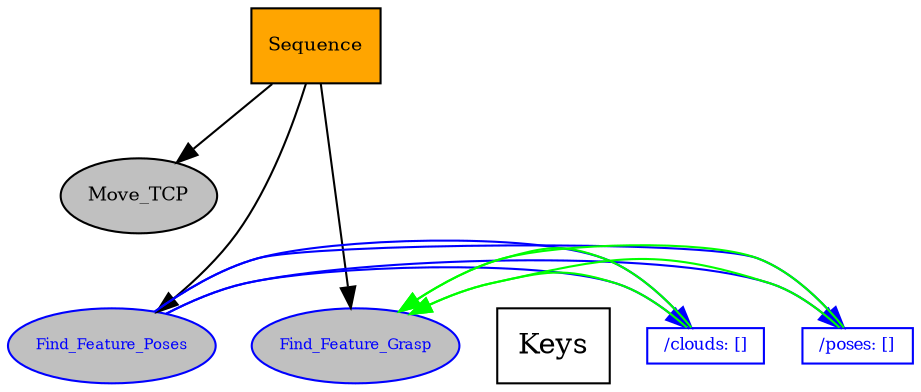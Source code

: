 digraph pastafarianism {
ordering=out;
graph [fontname="times-roman"];
node [fontname="times-roman"];
edge [fontname="times-roman"];
Sequence [fillcolor=orange, fontcolor=black, fontsize=9, label=Sequence, shape=box, style=filled];
Move_TCP [fillcolor=gray, fontcolor=black, fontsize=9, label=Move_TCP, shape=ellipse, style=filled];
Sequence -> Move_TCP;
Find_Feature_Poses [fillcolor=gray, fontcolor=black, fontsize=9, label=Find_Feature_Poses, shape=ellipse, style=filled];
Sequence -> Find_Feature_Poses;
Find_Feature_Grasp [fillcolor=gray, fontcolor=black, fontsize=9, label=Find_Feature_Grasp, shape=ellipse, style=filled];
Sequence -> Find_Feature_Grasp;
Sequence -> BlackboardKeys  [color=magenta, constraint=True, style=invis];
"/clouds" -> Find_Feature_Grasp  [color=green, constraint=False, weight=0];
"/clouds" -> Find_Feature_Grasp  [color=green, constraint=False, weight=0];
Find_Feature_Poses -> "/clouds"  [color=blue, constraint=False, weight=0];
Find_Feature_Poses -> "/clouds"  [color=blue, constraint=False, weight=0];
"/poses" -> Find_Feature_Grasp  [color=green, constraint=False, weight=0];
"/poses" -> Find_Feature_Grasp  [color=green, constraint=False, weight=0];
Find_Feature_Poses -> "/poses"  [color=blue, constraint=False, weight=0];
Find_Feature_Poses -> "/poses"  [color=blue, constraint=False, weight=0];
subgraph Blackboard {
id=Blackboard;
label=Blackboard;
rank=sink;
BlackboardKeys [label=Keys, shape=box];
Find_Feature_Poses [color=blue, fillcolor=gray, fontcolor=blue, fontsize=7, label=Find_Feature_Poses, shape=ellipse, style=filled];
Find_Feature_Grasp [color=blue, fillcolor=gray, fontcolor=blue, fontsize=7, label=Find_Feature_Grasp, shape=ellipse, style=filled];
"/clouds" [color=blue, fillcolor=white, fixedsize=False, fontcolor=blue, fontsize=8, height=0, label="/clouds: []", shape=box, style=filled, width=0];
"/poses" [color=blue, fillcolor=white, fixedsize=False, fontcolor=blue, fontsize=8, height=0, label="/poses: []", shape=box, style=filled, width=0];
}

}
